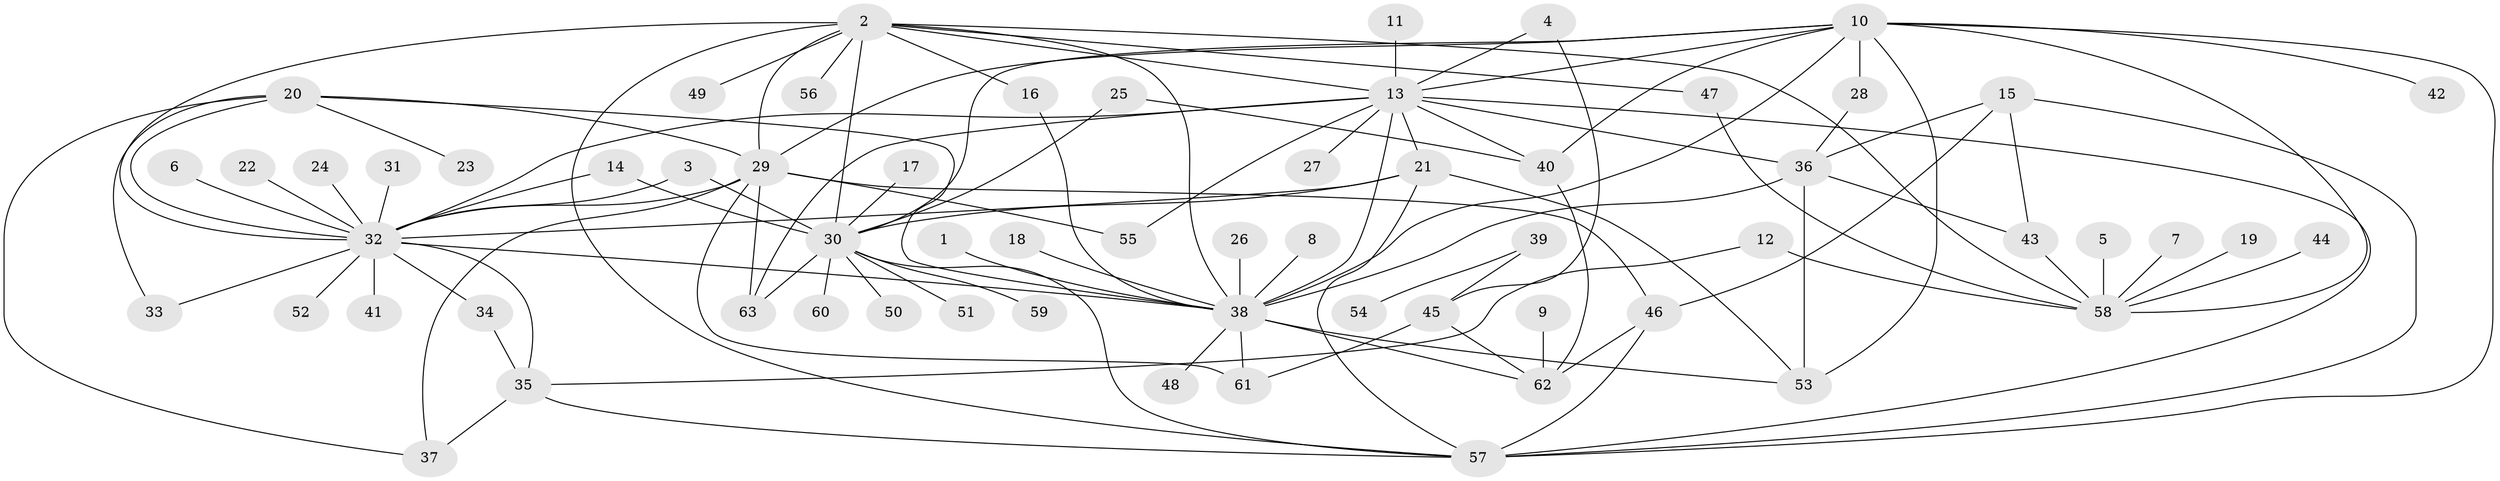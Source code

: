 // original degree distribution, {12: 0.008, 21: 0.008, 17: 0.016, 1: 0.432, 2: 0.264, 6: 0.04, 4: 0.064, 16: 0.008, 8: 0.024, 3: 0.096, 5: 0.024, 7: 0.016}
// Generated by graph-tools (version 1.1) at 2025/01/03/09/25 03:01:52]
// undirected, 63 vertices, 108 edges
graph export_dot {
graph [start="1"]
  node [color=gray90,style=filled];
  1;
  2;
  3;
  4;
  5;
  6;
  7;
  8;
  9;
  10;
  11;
  12;
  13;
  14;
  15;
  16;
  17;
  18;
  19;
  20;
  21;
  22;
  23;
  24;
  25;
  26;
  27;
  28;
  29;
  30;
  31;
  32;
  33;
  34;
  35;
  36;
  37;
  38;
  39;
  40;
  41;
  42;
  43;
  44;
  45;
  46;
  47;
  48;
  49;
  50;
  51;
  52;
  53;
  54;
  55;
  56;
  57;
  58;
  59;
  60;
  61;
  62;
  63;
  1 -- 38 [weight=1.0];
  2 -- 13 [weight=1.0];
  2 -- 16 [weight=1.0];
  2 -- 29 [weight=1.0];
  2 -- 30 [weight=1.0];
  2 -- 32 [weight=1.0];
  2 -- 38 [weight=1.0];
  2 -- 47 [weight=1.0];
  2 -- 49 [weight=1.0];
  2 -- 56 [weight=1.0];
  2 -- 57 [weight=1.0];
  2 -- 58 [weight=1.0];
  3 -- 30 [weight=1.0];
  3 -- 32 [weight=1.0];
  4 -- 13 [weight=1.0];
  4 -- 45 [weight=1.0];
  5 -- 58 [weight=1.0];
  6 -- 32 [weight=1.0];
  7 -- 58 [weight=1.0];
  8 -- 38 [weight=1.0];
  9 -- 62 [weight=1.0];
  10 -- 13 [weight=1.0];
  10 -- 28 [weight=2.0];
  10 -- 29 [weight=1.0];
  10 -- 30 [weight=1.0];
  10 -- 38 [weight=1.0];
  10 -- 40 [weight=1.0];
  10 -- 42 [weight=1.0];
  10 -- 53 [weight=1.0];
  10 -- 57 [weight=1.0];
  10 -- 58 [weight=1.0];
  11 -- 13 [weight=1.0];
  12 -- 35 [weight=1.0];
  12 -- 58 [weight=1.0];
  13 -- 21 [weight=1.0];
  13 -- 27 [weight=1.0];
  13 -- 32 [weight=1.0];
  13 -- 36 [weight=1.0];
  13 -- 38 [weight=1.0];
  13 -- 40 [weight=1.0];
  13 -- 55 [weight=1.0];
  13 -- 57 [weight=1.0];
  13 -- 63 [weight=1.0];
  14 -- 30 [weight=1.0];
  14 -- 32 [weight=1.0];
  15 -- 36 [weight=1.0];
  15 -- 43 [weight=1.0];
  15 -- 46 [weight=1.0];
  15 -- 57 [weight=1.0];
  16 -- 38 [weight=1.0];
  17 -- 30 [weight=1.0];
  18 -- 38 [weight=1.0];
  19 -- 58 [weight=1.0];
  20 -- 23 [weight=1.0];
  20 -- 29 [weight=1.0];
  20 -- 32 [weight=1.0];
  20 -- 33 [weight=1.0];
  20 -- 37 [weight=1.0];
  20 -- 38 [weight=1.0];
  21 -- 30 [weight=2.0];
  21 -- 32 [weight=1.0];
  21 -- 53 [weight=1.0];
  21 -- 57 [weight=1.0];
  22 -- 32 [weight=1.0];
  24 -- 32 [weight=1.0];
  25 -- 30 [weight=1.0];
  25 -- 40 [weight=1.0];
  26 -- 38 [weight=1.0];
  28 -- 36 [weight=1.0];
  29 -- 32 [weight=1.0];
  29 -- 37 [weight=1.0];
  29 -- 46 [weight=1.0];
  29 -- 55 [weight=1.0];
  29 -- 61 [weight=1.0];
  29 -- 63 [weight=1.0];
  30 -- 50 [weight=2.0];
  30 -- 51 [weight=1.0];
  30 -- 57 [weight=1.0];
  30 -- 59 [weight=1.0];
  30 -- 60 [weight=1.0];
  30 -- 63 [weight=1.0];
  31 -- 32 [weight=1.0];
  32 -- 33 [weight=1.0];
  32 -- 34 [weight=1.0];
  32 -- 35 [weight=1.0];
  32 -- 38 [weight=1.0];
  32 -- 41 [weight=1.0];
  32 -- 52 [weight=1.0];
  34 -- 35 [weight=1.0];
  35 -- 37 [weight=1.0];
  35 -- 57 [weight=1.0];
  36 -- 38 [weight=1.0];
  36 -- 43 [weight=1.0];
  36 -- 53 [weight=1.0];
  38 -- 48 [weight=1.0];
  38 -- 53 [weight=1.0];
  38 -- 61 [weight=1.0];
  38 -- 62 [weight=1.0];
  39 -- 45 [weight=1.0];
  39 -- 54 [weight=1.0];
  40 -- 62 [weight=1.0];
  43 -- 58 [weight=1.0];
  44 -- 58 [weight=1.0];
  45 -- 61 [weight=1.0];
  45 -- 62 [weight=1.0];
  46 -- 57 [weight=1.0];
  46 -- 62 [weight=1.0];
  47 -- 58 [weight=1.0];
}
